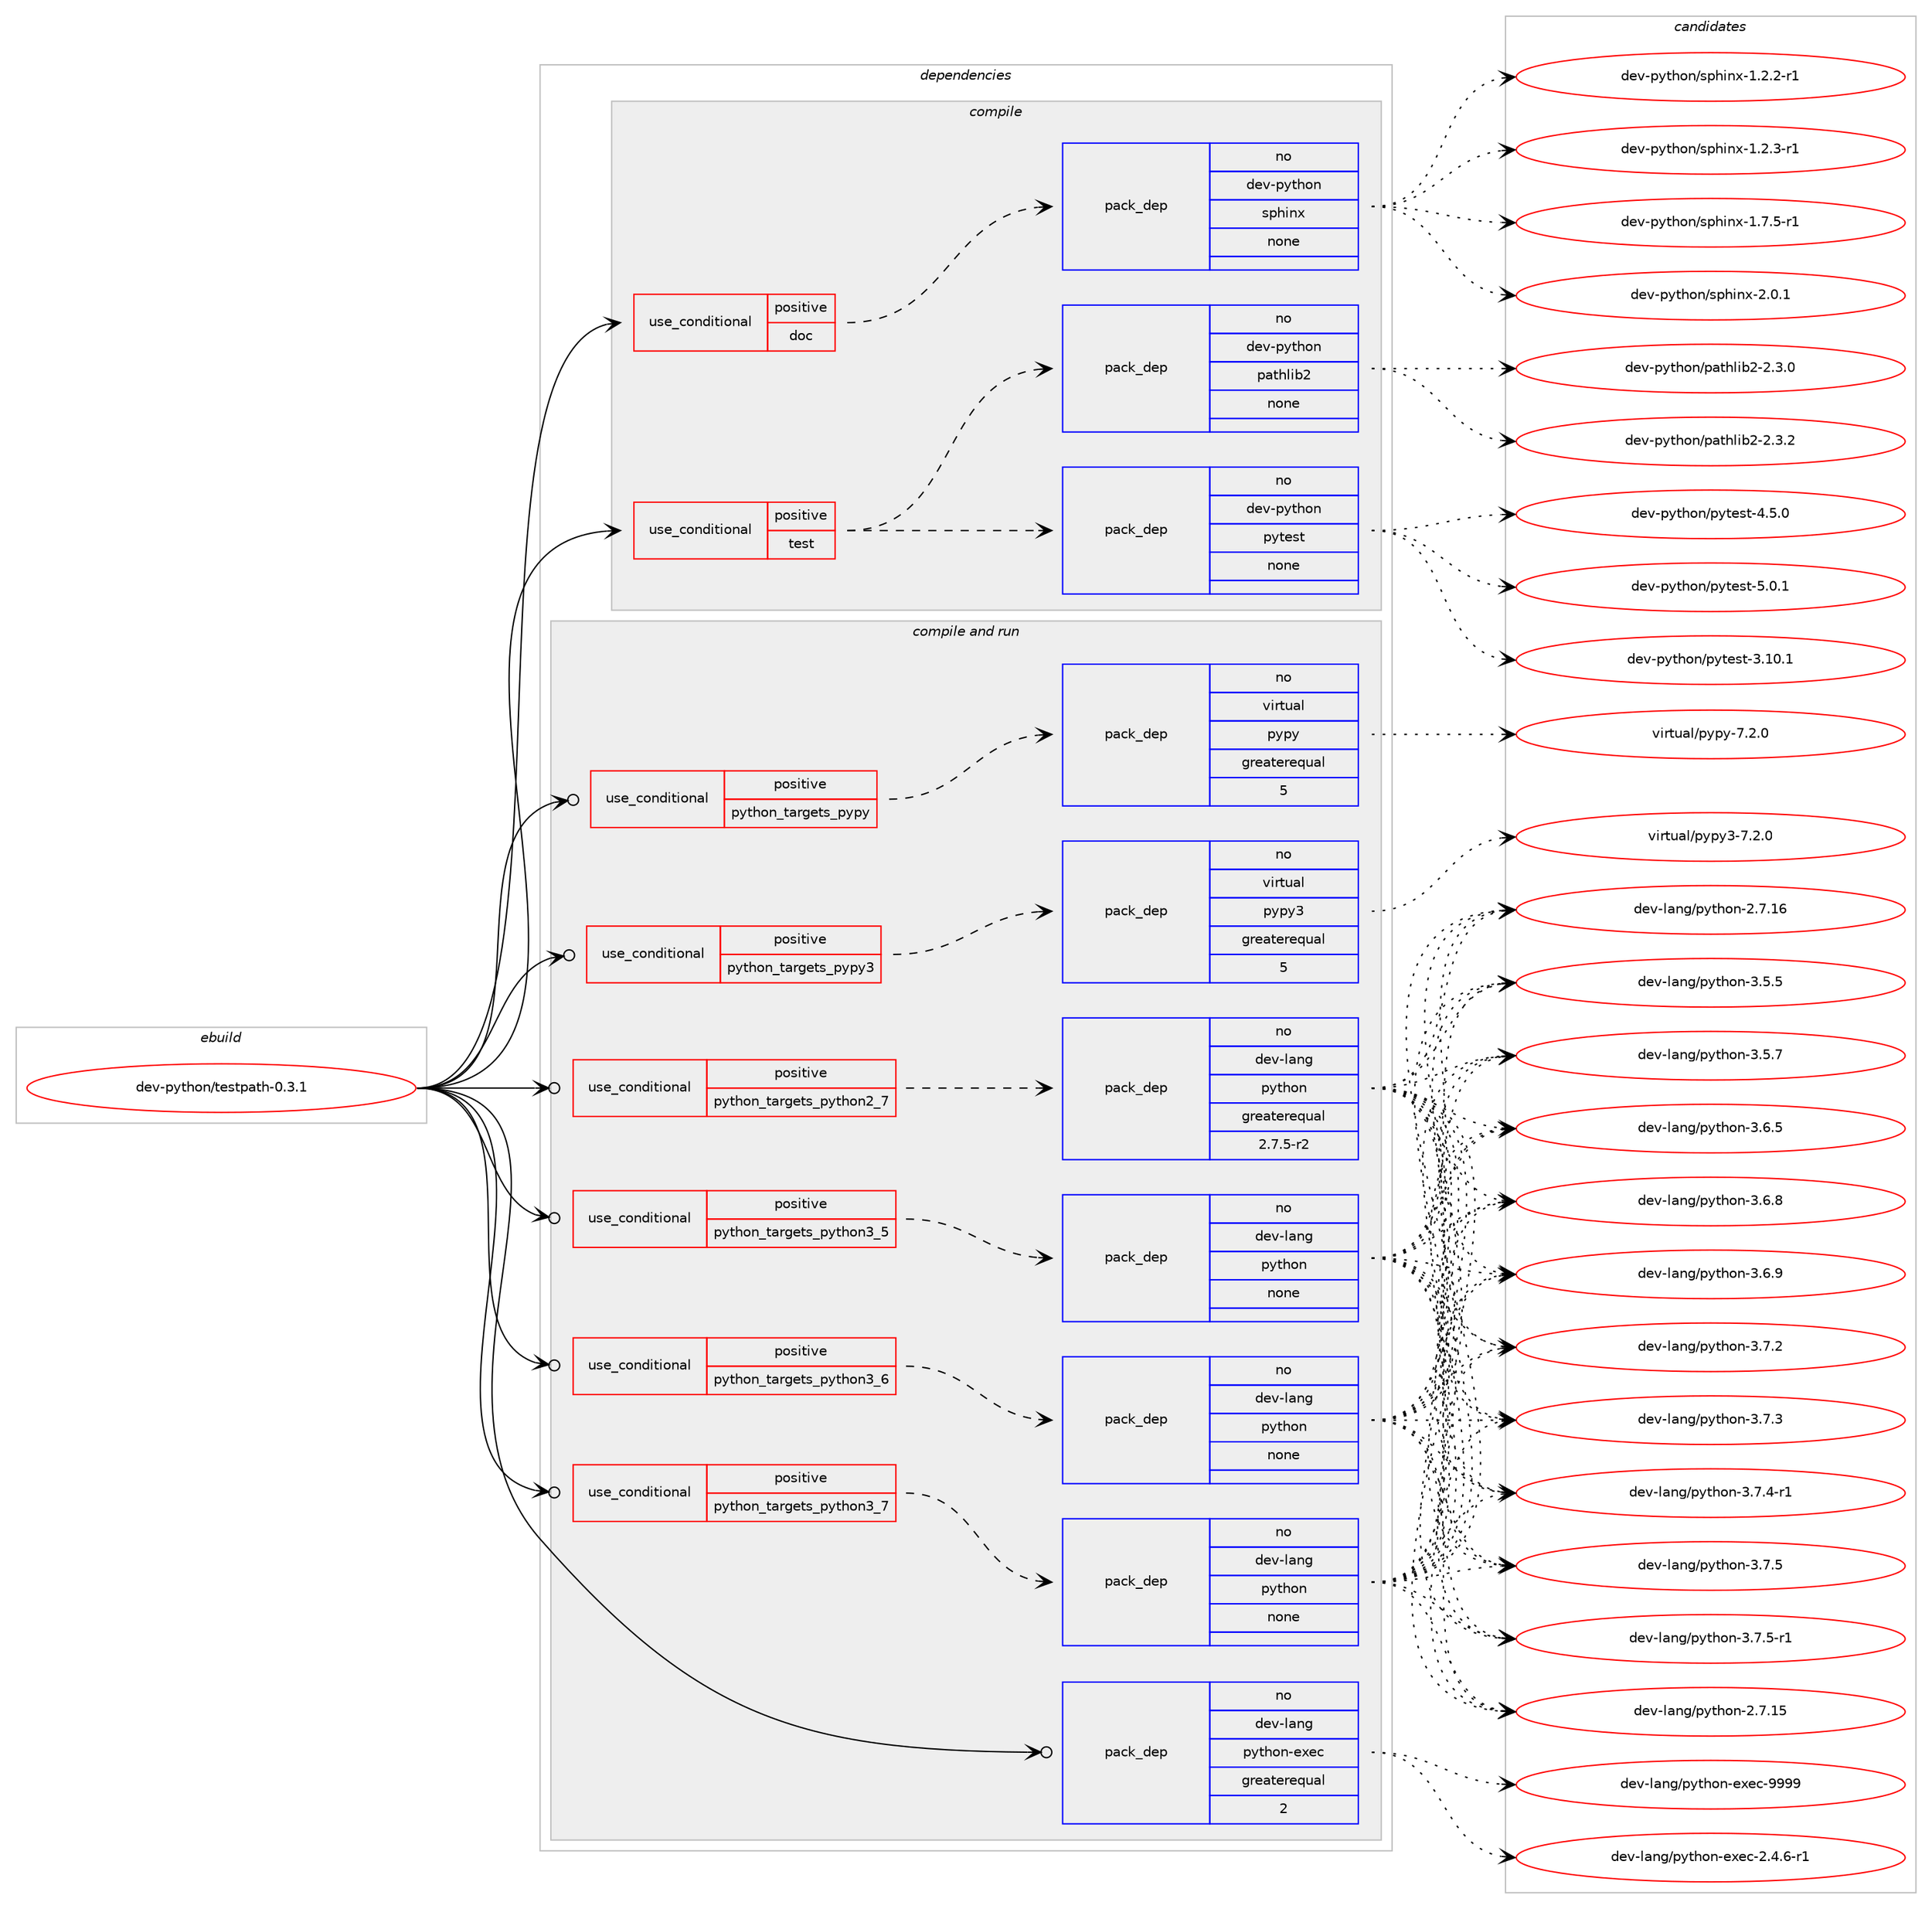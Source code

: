 digraph prolog {

# *************
# Graph options
# *************

newrank=true;
concentrate=true;
compound=true;
graph [rankdir=LR,fontname=Helvetica,fontsize=10,ranksep=1.5];#, ranksep=2.5, nodesep=0.2];
edge  [arrowhead=vee];
node  [fontname=Helvetica,fontsize=10];

# **********
# The ebuild
# **********

subgraph cluster_leftcol {
color=gray;
rank=same;
label=<<i>ebuild</i>>;
id [label="dev-python/testpath-0.3.1", color=red, width=4, href="../dev-python/testpath-0.3.1.svg"];
}

# ****************
# The dependencies
# ****************

subgraph cluster_midcol {
color=gray;
label=<<i>dependencies</i>>;
subgraph cluster_compile {
fillcolor="#eeeeee";
style=filled;
label=<<i>compile</i>>;
subgraph cond150387 {
dependency640498 [label=<<TABLE BORDER="0" CELLBORDER="1" CELLSPACING="0" CELLPADDING="4"><TR><TD ROWSPAN="3" CELLPADDING="10">use_conditional</TD></TR><TR><TD>positive</TD></TR><TR><TD>doc</TD></TR></TABLE>>, shape=none, color=red];
subgraph pack478229 {
dependency640499 [label=<<TABLE BORDER="0" CELLBORDER="1" CELLSPACING="0" CELLPADDING="4" WIDTH="220"><TR><TD ROWSPAN="6" CELLPADDING="30">pack_dep</TD></TR><TR><TD WIDTH="110">no</TD></TR><TR><TD>dev-python</TD></TR><TR><TD>sphinx</TD></TR><TR><TD>none</TD></TR><TR><TD></TD></TR></TABLE>>, shape=none, color=blue];
}
dependency640498:e -> dependency640499:w [weight=20,style="dashed",arrowhead="vee"];
}
id:e -> dependency640498:w [weight=20,style="solid",arrowhead="vee"];
subgraph cond150388 {
dependency640500 [label=<<TABLE BORDER="0" CELLBORDER="1" CELLSPACING="0" CELLPADDING="4"><TR><TD ROWSPAN="3" CELLPADDING="10">use_conditional</TD></TR><TR><TD>positive</TD></TR><TR><TD>test</TD></TR></TABLE>>, shape=none, color=red];
subgraph pack478230 {
dependency640501 [label=<<TABLE BORDER="0" CELLBORDER="1" CELLSPACING="0" CELLPADDING="4" WIDTH="220"><TR><TD ROWSPAN="6" CELLPADDING="30">pack_dep</TD></TR><TR><TD WIDTH="110">no</TD></TR><TR><TD>dev-python</TD></TR><TR><TD>pathlib2</TD></TR><TR><TD>none</TD></TR><TR><TD></TD></TR></TABLE>>, shape=none, color=blue];
}
dependency640500:e -> dependency640501:w [weight=20,style="dashed",arrowhead="vee"];
subgraph pack478231 {
dependency640502 [label=<<TABLE BORDER="0" CELLBORDER="1" CELLSPACING="0" CELLPADDING="4" WIDTH="220"><TR><TD ROWSPAN="6" CELLPADDING="30">pack_dep</TD></TR><TR><TD WIDTH="110">no</TD></TR><TR><TD>dev-python</TD></TR><TR><TD>pytest</TD></TR><TR><TD>none</TD></TR><TR><TD></TD></TR></TABLE>>, shape=none, color=blue];
}
dependency640500:e -> dependency640502:w [weight=20,style="dashed",arrowhead="vee"];
}
id:e -> dependency640500:w [weight=20,style="solid",arrowhead="vee"];
}
subgraph cluster_compileandrun {
fillcolor="#eeeeee";
style=filled;
label=<<i>compile and run</i>>;
subgraph cond150389 {
dependency640503 [label=<<TABLE BORDER="0" CELLBORDER="1" CELLSPACING="0" CELLPADDING="4"><TR><TD ROWSPAN="3" CELLPADDING="10">use_conditional</TD></TR><TR><TD>positive</TD></TR><TR><TD>python_targets_pypy</TD></TR></TABLE>>, shape=none, color=red];
subgraph pack478232 {
dependency640504 [label=<<TABLE BORDER="0" CELLBORDER="1" CELLSPACING="0" CELLPADDING="4" WIDTH="220"><TR><TD ROWSPAN="6" CELLPADDING="30">pack_dep</TD></TR><TR><TD WIDTH="110">no</TD></TR><TR><TD>virtual</TD></TR><TR><TD>pypy</TD></TR><TR><TD>greaterequal</TD></TR><TR><TD>5</TD></TR></TABLE>>, shape=none, color=blue];
}
dependency640503:e -> dependency640504:w [weight=20,style="dashed",arrowhead="vee"];
}
id:e -> dependency640503:w [weight=20,style="solid",arrowhead="odotvee"];
subgraph cond150390 {
dependency640505 [label=<<TABLE BORDER="0" CELLBORDER="1" CELLSPACING="0" CELLPADDING="4"><TR><TD ROWSPAN="3" CELLPADDING="10">use_conditional</TD></TR><TR><TD>positive</TD></TR><TR><TD>python_targets_pypy3</TD></TR></TABLE>>, shape=none, color=red];
subgraph pack478233 {
dependency640506 [label=<<TABLE BORDER="0" CELLBORDER="1" CELLSPACING="0" CELLPADDING="4" WIDTH="220"><TR><TD ROWSPAN="6" CELLPADDING="30">pack_dep</TD></TR><TR><TD WIDTH="110">no</TD></TR><TR><TD>virtual</TD></TR><TR><TD>pypy3</TD></TR><TR><TD>greaterequal</TD></TR><TR><TD>5</TD></TR></TABLE>>, shape=none, color=blue];
}
dependency640505:e -> dependency640506:w [weight=20,style="dashed",arrowhead="vee"];
}
id:e -> dependency640505:w [weight=20,style="solid",arrowhead="odotvee"];
subgraph cond150391 {
dependency640507 [label=<<TABLE BORDER="0" CELLBORDER="1" CELLSPACING="0" CELLPADDING="4"><TR><TD ROWSPAN="3" CELLPADDING="10">use_conditional</TD></TR><TR><TD>positive</TD></TR><TR><TD>python_targets_python2_7</TD></TR></TABLE>>, shape=none, color=red];
subgraph pack478234 {
dependency640508 [label=<<TABLE BORDER="0" CELLBORDER="1" CELLSPACING="0" CELLPADDING="4" WIDTH="220"><TR><TD ROWSPAN="6" CELLPADDING="30">pack_dep</TD></TR><TR><TD WIDTH="110">no</TD></TR><TR><TD>dev-lang</TD></TR><TR><TD>python</TD></TR><TR><TD>greaterequal</TD></TR><TR><TD>2.7.5-r2</TD></TR></TABLE>>, shape=none, color=blue];
}
dependency640507:e -> dependency640508:w [weight=20,style="dashed",arrowhead="vee"];
}
id:e -> dependency640507:w [weight=20,style="solid",arrowhead="odotvee"];
subgraph cond150392 {
dependency640509 [label=<<TABLE BORDER="0" CELLBORDER="1" CELLSPACING="0" CELLPADDING="4"><TR><TD ROWSPAN="3" CELLPADDING="10">use_conditional</TD></TR><TR><TD>positive</TD></TR><TR><TD>python_targets_python3_5</TD></TR></TABLE>>, shape=none, color=red];
subgraph pack478235 {
dependency640510 [label=<<TABLE BORDER="0" CELLBORDER="1" CELLSPACING="0" CELLPADDING="4" WIDTH="220"><TR><TD ROWSPAN="6" CELLPADDING="30">pack_dep</TD></TR><TR><TD WIDTH="110">no</TD></TR><TR><TD>dev-lang</TD></TR><TR><TD>python</TD></TR><TR><TD>none</TD></TR><TR><TD></TD></TR></TABLE>>, shape=none, color=blue];
}
dependency640509:e -> dependency640510:w [weight=20,style="dashed",arrowhead="vee"];
}
id:e -> dependency640509:w [weight=20,style="solid",arrowhead="odotvee"];
subgraph cond150393 {
dependency640511 [label=<<TABLE BORDER="0" CELLBORDER="1" CELLSPACING="0" CELLPADDING="4"><TR><TD ROWSPAN="3" CELLPADDING="10">use_conditional</TD></TR><TR><TD>positive</TD></TR><TR><TD>python_targets_python3_6</TD></TR></TABLE>>, shape=none, color=red];
subgraph pack478236 {
dependency640512 [label=<<TABLE BORDER="0" CELLBORDER="1" CELLSPACING="0" CELLPADDING="4" WIDTH="220"><TR><TD ROWSPAN="6" CELLPADDING="30">pack_dep</TD></TR><TR><TD WIDTH="110">no</TD></TR><TR><TD>dev-lang</TD></TR><TR><TD>python</TD></TR><TR><TD>none</TD></TR><TR><TD></TD></TR></TABLE>>, shape=none, color=blue];
}
dependency640511:e -> dependency640512:w [weight=20,style="dashed",arrowhead="vee"];
}
id:e -> dependency640511:w [weight=20,style="solid",arrowhead="odotvee"];
subgraph cond150394 {
dependency640513 [label=<<TABLE BORDER="0" CELLBORDER="1" CELLSPACING="0" CELLPADDING="4"><TR><TD ROWSPAN="3" CELLPADDING="10">use_conditional</TD></TR><TR><TD>positive</TD></TR><TR><TD>python_targets_python3_7</TD></TR></TABLE>>, shape=none, color=red];
subgraph pack478237 {
dependency640514 [label=<<TABLE BORDER="0" CELLBORDER="1" CELLSPACING="0" CELLPADDING="4" WIDTH="220"><TR><TD ROWSPAN="6" CELLPADDING="30">pack_dep</TD></TR><TR><TD WIDTH="110">no</TD></TR><TR><TD>dev-lang</TD></TR><TR><TD>python</TD></TR><TR><TD>none</TD></TR><TR><TD></TD></TR></TABLE>>, shape=none, color=blue];
}
dependency640513:e -> dependency640514:w [weight=20,style="dashed",arrowhead="vee"];
}
id:e -> dependency640513:w [weight=20,style="solid",arrowhead="odotvee"];
subgraph pack478238 {
dependency640515 [label=<<TABLE BORDER="0" CELLBORDER="1" CELLSPACING="0" CELLPADDING="4" WIDTH="220"><TR><TD ROWSPAN="6" CELLPADDING="30">pack_dep</TD></TR><TR><TD WIDTH="110">no</TD></TR><TR><TD>dev-lang</TD></TR><TR><TD>python-exec</TD></TR><TR><TD>greaterequal</TD></TR><TR><TD>2</TD></TR></TABLE>>, shape=none, color=blue];
}
id:e -> dependency640515:w [weight=20,style="solid",arrowhead="odotvee"];
}
subgraph cluster_run {
fillcolor="#eeeeee";
style=filled;
label=<<i>run</i>>;
}
}

# **************
# The candidates
# **************

subgraph cluster_choices {
rank=same;
color=gray;
label=<<i>candidates</i>>;

subgraph choice478229 {
color=black;
nodesep=1;
choice10010111845112121116104111110471151121041051101204549465046504511449 [label="dev-python/sphinx-1.2.2-r1", color=red, width=4,href="../dev-python/sphinx-1.2.2-r1.svg"];
choice10010111845112121116104111110471151121041051101204549465046514511449 [label="dev-python/sphinx-1.2.3-r1", color=red, width=4,href="../dev-python/sphinx-1.2.3-r1.svg"];
choice10010111845112121116104111110471151121041051101204549465546534511449 [label="dev-python/sphinx-1.7.5-r1", color=red, width=4,href="../dev-python/sphinx-1.7.5-r1.svg"];
choice1001011184511212111610411111047115112104105110120455046484649 [label="dev-python/sphinx-2.0.1", color=red, width=4,href="../dev-python/sphinx-2.0.1.svg"];
dependency640499:e -> choice10010111845112121116104111110471151121041051101204549465046504511449:w [style=dotted,weight="100"];
dependency640499:e -> choice10010111845112121116104111110471151121041051101204549465046514511449:w [style=dotted,weight="100"];
dependency640499:e -> choice10010111845112121116104111110471151121041051101204549465546534511449:w [style=dotted,weight="100"];
dependency640499:e -> choice1001011184511212111610411111047115112104105110120455046484649:w [style=dotted,weight="100"];
}
subgraph choice478230 {
color=black;
nodesep=1;
choice1001011184511212111610411111047112971161041081059850455046514648 [label="dev-python/pathlib2-2.3.0", color=red, width=4,href="../dev-python/pathlib2-2.3.0.svg"];
choice1001011184511212111610411111047112971161041081059850455046514650 [label="dev-python/pathlib2-2.3.2", color=red, width=4,href="../dev-python/pathlib2-2.3.2.svg"];
dependency640501:e -> choice1001011184511212111610411111047112971161041081059850455046514648:w [style=dotted,weight="100"];
dependency640501:e -> choice1001011184511212111610411111047112971161041081059850455046514650:w [style=dotted,weight="100"];
}
subgraph choice478231 {
color=black;
nodesep=1;
choice100101118451121211161041111104711212111610111511645514649484649 [label="dev-python/pytest-3.10.1", color=red, width=4,href="../dev-python/pytest-3.10.1.svg"];
choice1001011184511212111610411111047112121116101115116455246534648 [label="dev-python/pytest-4.5.0", color=red, width=4,href="../dev-python/pytest-4.5.0.svg"];
choice1001011184511212111610411111047112121116101115116455346484649 [label="dev-python/pytest-5.0.1", color=red, width=4,href="../dev-python/pytest-5.0.1.svg"];
dependency640502:e -> choice100101118451121211161041111104711212111610111511645514649484649:w [style=dotted,weight="100"];
dependency640502:e -> choice1001011184511212111610411111047112121116101115116455246534648:w [style=dotted,weight="100"];
dependency640502:e -> choice1001011184511212111610411111047112121116101115116455346484649:w [style=dotted,weight="100"];
}
subgraph choice478232 {
color=black;
nodesep=1;
choice1181051141161179710847112121112121455546504648 [label="virtual/pypy-7.2.0", color=red, width=4,href="../virtual/pypy-7.2.0.svg"];
dependency640504:e -> choice1181051141161179710847112121112121455546504648:w [style=dotted,weight="100"];
}
subgraph choice478233 {
color=black;
nodesep=1;
choice118105114116117971084711212111212151455546504648 [label="virtual/pypy3-7.2.0", color=red, width=4,href="../virtual/pypy3-7.2.0.svg"];
dependency640506:e -> choice118105114116117971084711212111212151455546504648:w [style=dotted,weight="100"];
}
subgraph choice478234 {
color=black;
nodesep=1;
choice10010111845108971101034711212111610411111045504655464953 [label="dev-lang/python-2.7.15", color=red, width=4,href="../dev-lang/python-2.7.15.svg"];
choice10010111845108971101034711212111610411111045504655464954 [label="dev-lang/python-2.7.16", color=red, width=4,href="../dev-lang/python-2.7.16.svg"];
choice100101118451089711010347112121116104111110455146534653 [label="dev-lang/python-3.5.5", color=red, width=4,href="../dev-lang/python-3.5.5.svg"];
choice100101118451089711010347112121116104111110455146534655 [label="dev-lang/python-3.5.7", color=red, width=4,href="../dev-lang/python-3.5.7.svg"];
choice100101118451089711010347112121116104111110455146544653 [label="dev-lang/python-3.6.5", color=red, width=4,href="../dev-lang/python-3.6.5.svg"];
choice100101118451089711010347112121116104111110455146544656 [label="dev-lang/python-3.6.8", color=red, width=4,href="../dev-lang/python-3.6.8.svg"];
choice100101118451089711010347112121116104111110455146544657 [label="dev-lang/python-3.6.9", color=red, width=4,href="../dev-lang/python-3.6.9.svg"];
choice100101118451089711010347112121116104111110455146554650 [label="dev-lang/python-3.7.2", color=red, width=4,href="../dev-lang/python-3.7.2.svg"];
choice100101118451089711010347112121116104111110455146554651 [label="dev-lang/python-3.7.3", color=red, width=4,href="../dev-lang/python-3.7.3.svg"];
choice1001011184510897110103471121211161041111104551465546524511449 [label="dev-lang/python-3.7.4-r1", color=red, width=4,href="../dev-lang/python-3.7.4-r1.svg"];
choice100101118451089711010347112121116104111110455146554653 [label="dev-lang/python-3.7.5", color=red, width=4,href="../dev-lang/python-3.7.5.svg"];
choice1001011184510897110103471121211161041111104551465546534511449 [label="dev-lang/python-3.7.5-r1", color=red, width=4,href="../dev-lang/python-3.7.5-r1.svg"];
dependency640508:e -> choice10010111845108971101034711212111610411111045504655464953:w [style=dotted,weight="100"];
dependency640508:e -> choice10010111845108971101034711212111610411111045504655464954:w [style=dotted,weight="100"];
dependency640508:e -> choice100101118451089711010347112121116104111110455146534653:w [style=dotted,weight="100"];
dependency640508:e -> choice100101118451089711010347112121116104111110455146534655:w [style=dotted,weight="100"];
dependency640508:e -> choice100101118451089711010347112121116104111110455146544653:w [style=dotted,weight="100"];
dependency640508:e -> choice100101118451089711010347112121116104111110455146544656:w [style=dotted,weight="100"];
dependency640508:e -> choice100101118451089711010347112121116104111110455146544657:w [style=dotted,weight="100"];
dependency640508:e -> choice100101118451089711010347112121116104111110455146554650:w [style=dotted,weight="100"];
dependency640508:e -> choice100101118451089711010347112121116104111110455146554651:w [style=dotted,weight="100"];
dependency640508:e -> choice1001011184510897110103471121211161041111104551465546524511449:w [style=dotted,weight="100"];
dependency640508:e -> choice100101118451089711010347112121116104111110455146554653:w [style=dotted,weight="100"];
dependency640508:e -> choice1001011184510897110103471121211161041111104551465546534511449:w [style=dotted,weight="100"];
}
subgraph choice478235 {
color=black;
nodesep=1;
choice10010111845108971101034711212111610411111045504655464953 [label="dev-lang/python-2.7.15", color=red, width=4,href="../dev-lang/python-2.7.15.svg"];
choice10010111845108971101034711212111610411111045504655464954 [label="dev-lang/python-2.7.16", color=red, width=4,href="../dev-lang/python-2.7.16.svg"];
choice100101118451089711010347112121116104111110455146534653 [label="dev-lang/python-3.5.5", color=red, width=4,href="../dev-lang/python-3.5.5.svg"];
choice100101118451089711010347112121116104111110455146534655 [label="dev-lang/python-3.5.7", color=red, width=4,href="../dev-lang/python-3.5.7.svg"];
choice100101118451089711010347112121116104111110455146544653 [label="dev-lang/python-3.6.5", color=red, width=4,href="../dev-lang/python-3.6.5.svg"];
choice100101118451089711010347112121116104111110455146544656 [label="dev-lang/python-3.6.8", color=red, width=4,href="../dev-lang/python-3.6.8.svg"];
choice100101118451089711010347112121116104111110455146544657 [label="dev-lang/python-3.6.9", color=red, width=4,href="../dev-lang/python-3.6.9.svg"];
choice100101118451089711010347112121116104111110455146554650 [label="dev-lang/python-3.7.2", color=red, width=4,href="../dev-lang/python-3.7.2.svg"];
choice100101118451089711010347112121116104111110455146554651 [label="dev-lang/python-3.7.3", color=red, width=4,href="../dev-lang/python-3.7.3.svg"];
choice1001011184510897110103471121211161041111104551465546524511449 [label="dev-lang/python-3.7.4-r1", color=red, width=4,href="../dev-lang/python-3.7.4-r1.svg"];
choice100101118451089711010347112121116104111110455146554653 [label="dev-lang/python-3.7.5", color=red, width=4,href="../dev-lang/python-3.7.5.svg"];
choice1001011184510897110103471121211161041111104551465546534511449 [label="dev-lang/python-3.7.5-r1", color=red, width=4,href="../dev-lang/python-3.7.5-r1.svg"];
dependency640510:e -> choice10010111845108971101034711212111610411111045504655464953:w [style=dotted,weight="100"];
dependency640510:e -> choice10010111845108971101034711212111610411111045504655464954:w [style=dotted,weight="100"];
dependency640510:e -> choice100101118451089711010347112121116104111110455146534653:w [style=dotted,weight="100"];
dependency640510:e -> choice100101118451089711010347112121116104111110455146534655:w [style=dotted,weight="100"];
dependency640510:e -> choice100101118451089711010347112121116104111110455146544653:w [style=dotted,weight="100"];
dependency640510:e -> choice100101118451089711010347112121116104111110455146544656:w [style=dotted,weight="100"];
dependency640510:e -> choice100101118451089711010347112121116104111110455146544657:w [style=dotted,weight="100"];
dependency640510:e -> choice100101118451089711010347112121116104111110455146554650:w [style=dotted,weight="100"];
dependency640510:e -> choice100101118451089711010347112121116104111110455146554651:w [style=dotted,weight="100"];
dependency640510:e -> choice1001011184510897110103471121211161041111104551465546524511449:w [style=dotted,weight="100"];
dependency640510:e -> choice100101118451089711010347112121116104111110455146554653:w [style=dotted,weight="100"];
dependency640510:e -> choice1001011184510897110103471121211161041111104551465546534511449:w [style=dotted,weight="100"];
}
subgraph choice478236 {
color=black;
nodesep=1;
choice10010111845108971101034711212111610411111045504655464953 [label="dev-lang/python-2.7.15", color=red, width=4,href="../dev-lang/python-2.7.15.svg"];
choice10010111845108971101034711212111610411111045504655464954 [label="dev-lang/python-2.7.16", color=red, width=4,href="../dev-lang/python-2.7.16.svg"];
choice100101118451089711010347112121116104111110455146534653 [label="dev-lang/python-3.5.5", color=red, width=4,href="../dev-lang/python-3.5.5.svg"];
choice100101118451089711010347112121116104111110455146534655 [label="dev-lang/python-3.5.7", color=red, width=4,href="../dev-lang/python-3.5.7.svg"];
choice100101118451089711010347112121116104111110455146544653 [label="dev-lang/python-3.6.5", color=red, width=4,href="../dev-lang/python-3.6.5.svg"];
choice100101118451089711010347112121116104111110455146544656 [label="dev-lang/python-3.6.8", color=red, width=4,href="../dev-lang/python-3.6.8.svg"];
choice100101118451089711010347112121116104111110455146544657 [label="dev-lang/python-3.6.9", color=red, width=4,href="../dev-lang/python-3.6.9.svg"];
choice100101118451089711010347112121116104111110455146554650 [label="dev-lang/python-3.7.2", color=red, width=4,href="../dev-lang/python-3.7.2.svg"];
choice100101118451089711010347112121116104111110455146554651 [label="dev-lang/python-3.7.3", color=red, width=4,href="../dev-lang/python-3.7.3.svg"];
choice1001011184510897110103471121211161041111104551465546524511449 [label="dev-lang/python-3.7.4-r1", color=red, width=4,href="../dev-lang/python-3.7.4-r1.svg"];
choice100101118451089711010347112121116104111110455146554653 [label="dev-lang/python-3.7.5", color=red, width=4,href="../dev-lang/python-3.7.5.svg"];
choice1001011184510897110103471121211161041111104551465546534511449 [label="dev-lang/python-3.7.5-r1", color=red, width=4,href="../dev-lang/python-3.7.5-r1.svg"];
dependency640512:e -> choice10010111845108971101034711212111610411111045504655464953:w [style=dotted,weight="100"];
dependency640512:e -> choice10010111845108971101034711212111610411111045504655464954:w [style=dotted,weight="100"];
dependency640512:e -> choice100101118451089711010347112121116104111110455146534653:w [style=dotted,weight="100"];
dependency640512:e -> choice100101118451089711010347112121116104111110455146534655:w [style=dotted,weight="100"];
dependency640512:e -> choice100101118451089711010347112121116104111110455146544653:w [style=dotted,weight="100"];
dependency640512:e -> choice100101118451089711010347112121116104111110455146544656:w [style=dotted,weight="100"];
dependency640512:e -> choice100101118451089711010347112121116104111110455146544657:w [style=dotted,weight="100"];
dependency640512:e -> choice100101118451089711010347112121116104111110455146554650:w [style=dotted,weight="100"];
dependency640512:e -> choice100101118451089711010347112121116104111110455146554651:w [style=dotted,weight="100"];
dependency640512:e -> choice1001011184510897110103471121211161041111104551465546524511449:w [style=dotted,weight="100"];
dependency640512:e -> choice100101118451089711010347112121116104111110455146554653:w [style=dotted,weight="100"];
dependency640512:e -> choice1001011184510897110103471121211161041111104551465546534511449:w [style=dotted,weight="100"];
}
subgraph choice478237 {
color=black;
nodesep=1;
choice10010111845108971101034711212111610411111045504655464953 [label="dev-lang/python-2.7.15", color=red, width=4,href="../dev-lang/python-2.7.15.svg"];
choice10010111845108971101034711212111610411111045504655464954 [label="dev-lang/python-2.7.16", color=red, width=4,href="../dev-lang/python-2.7.16.svg"];
choice100101118451089711010347112121116104111110455146534653 [label="dev-lang/python-3.5.5", color=red, width=4,href="../dev-lang/python-3.5.5.svg"];
choice100101118451089711010347112121116104111110455146534655 [label="dev-lang/python-3.5.7", color=red, width=4,href="../dev-lang/python-3.5.7.svg"];
choice100101118451089711010347112121116104111110455146544653 [label="dev-lang/python-3.6.5", color=red, width=4,href="../dev-lang/python-3.6.5.svg"];
choice100101118451089711010347112121116104111110455146544656 [label="dev-lang/python-3.6.8", color=red, width=4,href="../dev-lang/python-3.6.8.svg"];
choice100101118451089711010347112121116104111110455146544657 [label="dev-lang/python-3.6.9", color=red, width=4,href="../dev-lang/python-3.6.9.svg"];
choice100101118451089711010347112121116104111110455146554650 [label="dev-lang/python-3.7.2", color=red, width=4,href="../dev-lang/python-3.7.2.svg"];
choice100101118451089711010347112121116104111110455146554651 [label="dev-lang/python-3.7.3", color=red, width=4,href="../dev-lang/python-3.7.3.svg"];
choice1001011184510897110103471121211161041111104551465546524511449 [label="dev-lang/python-3.7.4-r1", color=red, width=4,href="../dev-lang/python-3.7.4-r1.svg"];
choice100101118451089711010347112121116104111110455146554653 [label="dev-lang/python-3.7.5", color=red, width=4,href="../dev-lang/python-3.7.5.svg"];
choice1001011184510897110103471121211161041111104551465546534511449 [label="dev-lang/python-3.7.5-r1", color=red, width=4,href="../dev-lang/python-3.7.5-r1.svg"];
dependency640514:e -> choice10010111845108971101034711212111610411111045504655464953:w [style=dotted,weight="100"];
dependency640514:e -> choice10010111845108971101034711212111610411111045504655464954:w [style=dotted,weight="100"];
dependency640514:e -> choice100101118451089711010347112121116104111110455146534653:w [style=dotted,weight="100"];
dependency640514:e -> choice100101118451089711010347112121116104111110455146534655:w [style=dotted,weight="100"];
dependency640514:e -> choice100101118451089711010347112121116104111110455146544653:w [style=dotted,weight="100"];
dependency640514:e -> choice100101118451089711010347112121116104111110455146544656:w [style=dotted,weight="100"];
dependency640514:e -> choice100101118451089711010347112121116104111110455146544657:w [style=dotted,weight="100"];
dependency640514:e -> choice100101118451089711010347112121116104111110455146554650:w [style=dotted,weight="100"];
dependency640514:e -> choice100101118451089711010347112121116104111110455146554651:w [style=dotted,weight="100"];
dependency640514:e -> choice1001011184510897110103471121211161041111104551465546524511449:w [style=dotted,weight="100"];
dependency640514:e -> choice100101118451089711010347112121116104111110455146554653:w [style=dotted,weight="100"];
dependency640514:e -> choice1001011184510897110103471121211161041111104551465546534511449:w [style=dotted,weight="100"];
}
subgraph choice478238 {
color=black;
nodesep=1;
choice10010111845108971101034711212111610411111045101120101994550465246544511449 [label="dev-lang/python-exec-2.4.6-r1", color=red, width=4,href="../dev-lang/python-exec-2.4.6-r1.svg"];
choice10010111845108971101034711212111610411111045101120101994557575757 [label="dev-lang/python-exec-9999", color=red, width=4,href="../dev-lang/python-exec-9999.svg"];
dependency640515:e -> choice10010111845108971101034711212111610411111045101120101994550465246544511449:w [style=dotted,weight="100"];
dependency640515:e -> choice10010111845108971101034711212111610411111045101120101994557575757:w [style=dotted,weight="100"];
}
}

}
